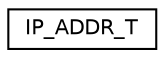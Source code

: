 digraph "Graphical Class Hierarchy"
{
  edge [fontname="Helvetica",fontsize="10",labelfontname="Helvetica",labelfontsize="10"];
  node [fontname="Helvetica",fontsize="10",shape=record];
  rankdir="LR";
  Node1 [label="IP_ADDR_T",height=0.2,width=0.4,color="black", fillcolor="white", style="filled",URL="$d0/dcc/union_i_p___a_d_d_r___t.html"];
}
